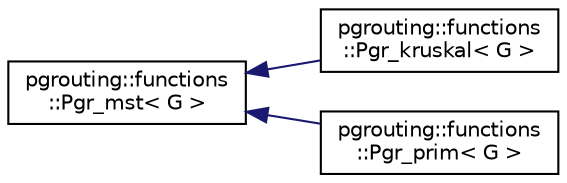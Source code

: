 digraph "Graphical Class Hierarchy"
{
 // LATEX_PDF_SIZE
  edge [fontname="Helvetica",fontsize="10",labelfontname="Helvetica",labelfontsize="10"];
  node [fontname="Helvetica",fontsize="10",shape=record];
  rankdir="LR";
  Node0 [label="pgrouting::functions\l::Pgr_mst\< G \>",height=0.2,width=0.4,color="black", fillcolor="white", style="filled",URL="$classpgrouting_1_1functions_1_1Pgr__mst.html",tooltip=" "];
  Node0 -> Node1 [dir="back",color="midnightblue",fontsize="10",style="solid",fontname="Helvetica"];
  Node1 [label="pgrouting::functions\l::Pgr_kruskal\< G \>",height=0.2,width=0.4,color="black", fillcolor="white", style="filled",URL="$classpgrouting_1_1functions_1_1Pgr__kruskal.html",tooltip=" "];
  Node0 -> Node2 [dir="back",color="midnightblue",fontsize="10",style="solid",fontname="Helvetica"];
  Node2 [label="pgrouting::functions\l::Pgr_prim\< G \>",height=0.2,width=0.4,color="black", fillcolor="white", style="filled",URL="$classpgrouting_1_1functions_1_1Pgr__prim.html",tooltip=" "];
}
